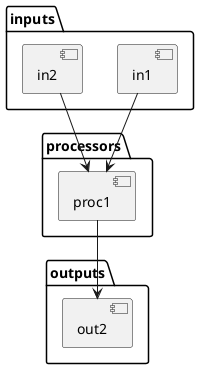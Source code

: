 {
  "sha1": "tl9s1wkxr95uok0u78tgscvaxk8ges5",
  "insertion": {
    "when": "2024-06-04T17:28:46.387Z",
    "url": "https://forum.plantuml.net/16485/remove-%40unlinked-doesnt-remove-nodes-links-removed-remove",
    "user": "plantuml@gmail.com"
  }
}
@startuml
package outputs {
component out1
component out2
component out3
}
package processors {
component proc1 $proc1
component proc2 $proc2
component proc3 $proc3
}

package inputs {
component in1
component in2
component in3
}

in1 --> proc1
in2 --> proc1
proc1 --> out2
in2 --> proc3
proc3 --> out2
proc3 --> out3
proc3 --> out1
in3 --> proc2
proc2 --> out1

remove $proc2
remove $proc3

remove @unlinked
@enduml
